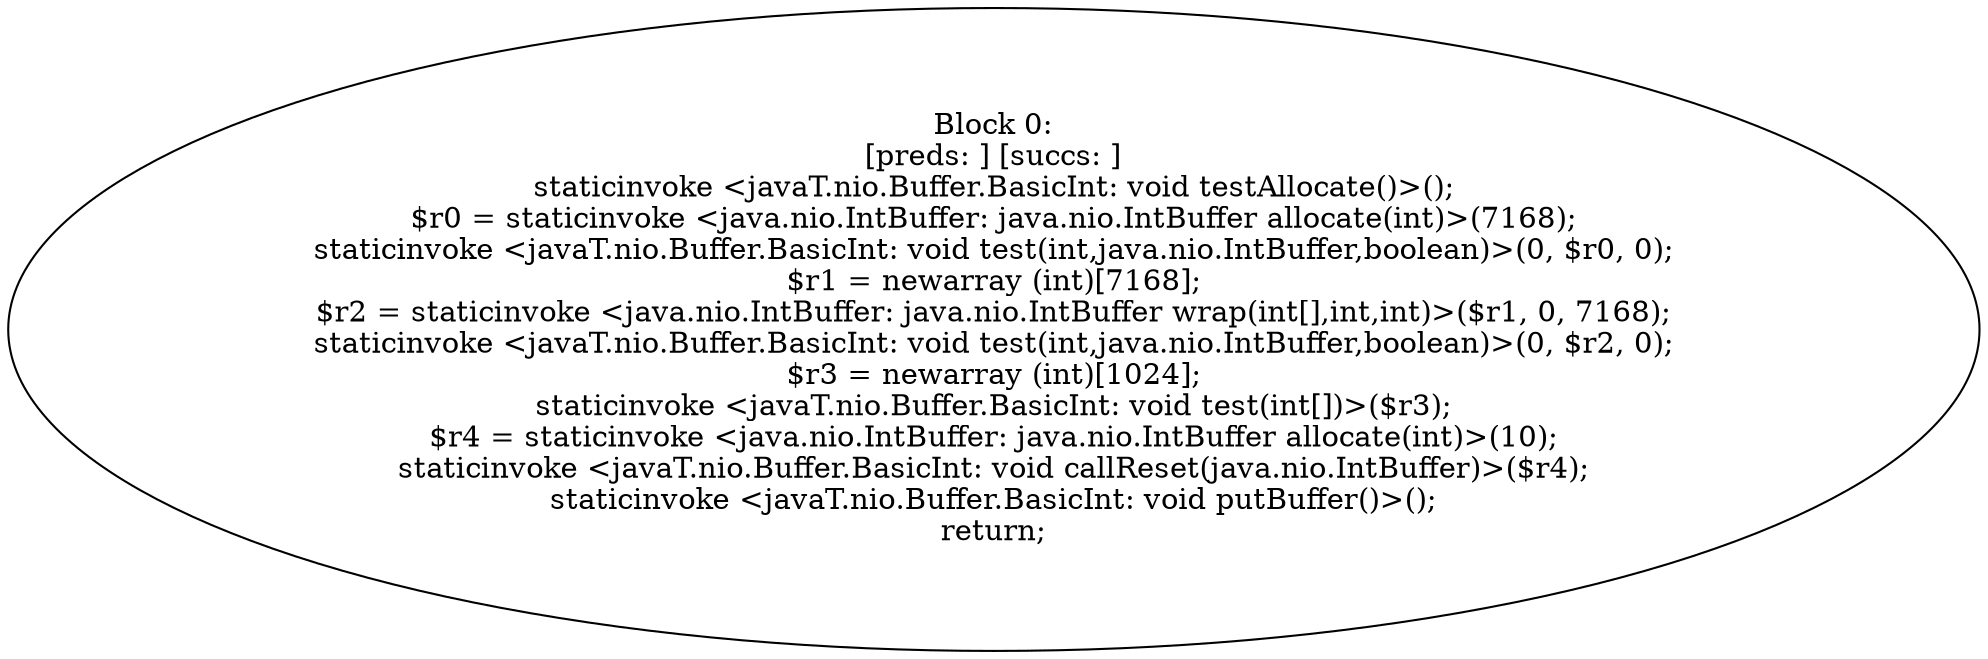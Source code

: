 digraph "unitGraph" {
    "Block 0:
[preds: ] [succs: ]
staticinvoke <javaT.nio.Buffer.BasicInt: void testAllocate()>();
$r0 = staticinvoke <java.nio.IntBuffer: java.nio.IntBuffer allocate(int)>(7168);
staticinvoke <javaT.nio.Buffer.BasicInt: void test(int,java.nio.IntBuffer,boolean)>(0, $r0, 0);
$r1 = newarray (int)[7168];
$r2 = staticinvoke <java.nio.IntBuffer: java.nio.IntBuffer wrap(int[],int,int)>($r1, 0, 7168);
staticinvoke <javaT.nio.Buffer.BasicInt: void test(int,java.nio.IntBuffer,boolean)>(0, $r2, 0);
$r3 = newarray (int)[1024];
staticinvoke <javaT.nio.Buffer.BasicInt: void test(int[])>($r3);
$r4 = staticinvoke <java.nio.IntBuffer: java.nio.IntBuffer allocate(int)>(10);
staticinvoke <javaT.nio.Buffer.BasicInt: void callReset(java.nio.IntBuffer)>($r4);
staticinvoke <javaT.nio.Buffer.BasicInt: void putBuffer()>();
return;
"
}
